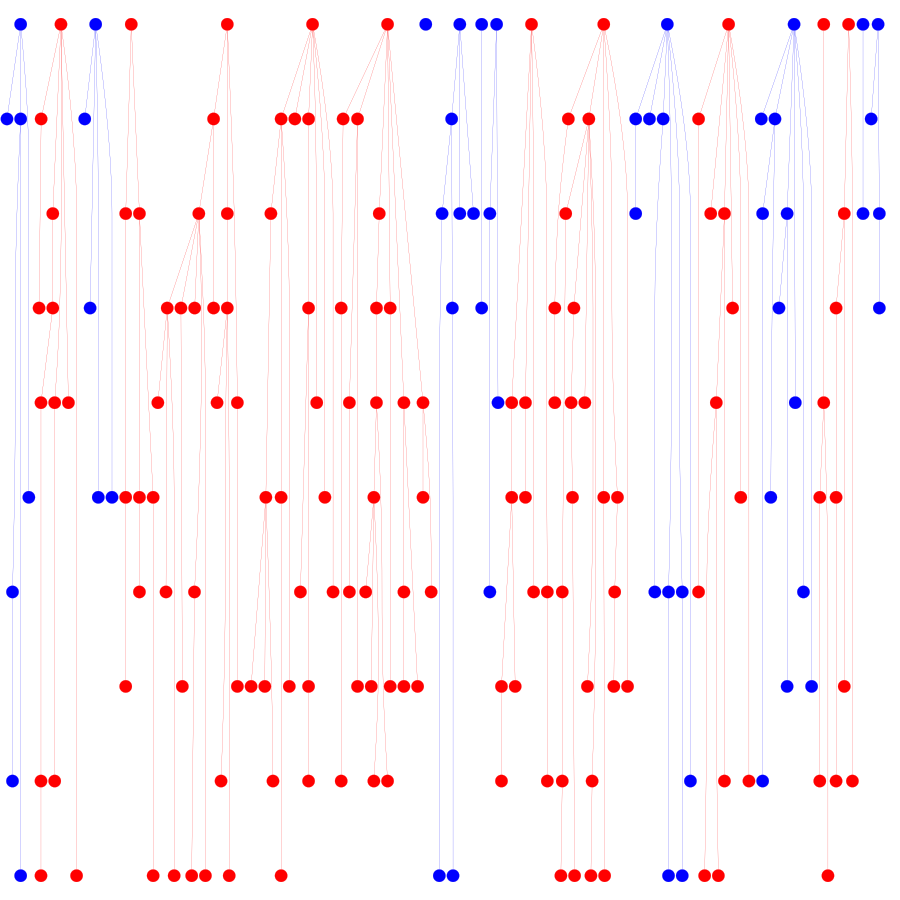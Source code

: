 graph genealogy {
graph [nodesep = 0.1];
graph [ranksep = 1];
graph [ratio = fill];
graph [size = 6];
node [style = filled];
node [shape = point];
node [width = 1];
node [height = 1];
edge [penwidth = 1];
"0:0" [ label="2" color="#0000FF"];
"0:0" -- "1:1" [ color="#0000FF"];
"0:0" -- "1:10" [ color="#0000FF"];
"0:0" -- "5:8" [ color="#0000FF"];
"0:1" [ label="5" color="#FF0000"];
"0:1" -- "1:0" [ color="#FF0000"];
"0:1" -- "2:11" [ color="#FF0000"];
"0:1" -- "4:1" [ color="#FF0000"];
"0:1" -- "4:18" [ color="#FF0000"];
"0:1" -- "9:5" [ color="#FF0000"];
"0:2" [ label="2" color="#0000FF"];
"0:2" -- "1:18" [ color="#0000FF"];
"0:2" -- "3:0" [ color="#0000FF"];
"0:2" -- "5:4" [ color="#0000FF"];
"0:2" -- "5:7" [ color="#0000FF"];
"0:3" [ label="5" color="#FF0000"];
"0:3" -- "2:0" [ color="#FF0000"];
"0:3" -- "2:10" [ color="#FF0000"];
"0:4" [ label="5" color="#FF0000"];
"0:4" -- "1:17" [ color="#FF0000"];
"0:4" -- "2:9" [ color="#FF0000"];
"0:4" -- "4:15" [ color="#FF0000"];
"0:5" [ label="5" color="#FF0000"];
"0:5" -- "1:2" [ color="#FF0000"];
"0:5" -- "1:7" [ color="#FF0000"];
"0:5" -- "1:14" [ color="#FF0000"];
"0:5" -- "4:11" [ color="#FF0000"];
"0:5" -- "5:15" [ color="#FF0000"];
"0:5" -- "6:4" [ color="#FF0000"];
"0:6" [ label="5" color="#FF0000"];
"0:6" -- "1:5" [ color="#FF0000"];
"0:6" -- "1:16" [ color="#FF0000"];
"0:6" -- "2:16" [ color="#FF0000"];
"0:6" -- "3:15" [ color="#FF0000"];
"0:6" -- "4:10" [ color="#FF0000"];
"0:6" -- "4:13" [ color="#FF0000"];
"0:7" [ label="2" color="#0000FF"];
"0:8" [ label="2" color="#0000FF"];
"0:8" -- "1:9" [ color="#0000FF"];
"0:8" -- "2:8" [ color="#0000FF"];
"0:8" -- "2:15" [ color="#0000FF"];
"0:9" [ label="2" color="#0000FF"];
"0:9" -- "3:10" [ color="#0000FF"];
"0:10" [ label="2" color="#0000FF"];
"0:10" -- "2:3" [ color="#0000FF"];
"0:10" -- "4:3" [ color="#0000FF"];
"0:11" [ label="5" color="#FF0000"];
"0:11" -- "4:12" [ color="#FF0000"];
"0:11" -- "4:19" [ color="#FF0000"];
"0:11" -- "6:7" [ color="#FF0000"];
"0:11" -- "6:17" [ color="#FF0000"];
"0:12" [ label="5" color="#FF0000"];
"0:12" -- "1:4" [ color="#FF0000"];
"0:12" -- "1:19" [ color="#FF0000"];
"0:12" -- "5:17" [ color="#FF0000"];
"0:12" -- "5:18" [ color="#FF0000"];
"0:12" -- "7:17" [ color="#FF0000"];
"0:13" [ label="2" color="#0000FF"];
"0:13" -- "1:3" [ color="#0000FF"];
"0:13" -- "1:6" [ color="#0000FF"];
"0:13" -- "1:11" [ color="#0000FF"];
"0:13" -- "6:5" [ color="#0000FF"];
"0:13" -- "6:8" [ color="#0000FF"];
"0:13" -- "8:1" [ color="#0000FF"];
"0:14" [ label="5" color="#FF0000"];
"0:14" -- "1:15" [ color="#FF0000"];
"0:14" -- "2:1" [ color="#FF0000"];
"0:14" -- "2:12" [ color="#FF0000"];
"0:14" -- "3:3" [ color="#FF0000"];
"0:14" -- "5:1" [ color="#FF0000"];
"0:14" -- "8:9" [ color="#FF0000"];
"0:15" [ label="2" color="#0000FF"];
"0:15" -- "1:8" [ color="#0000FF"];
"0:15" -- "1:12" [ color="#0000FF"];
"0:15" -- "2:18" [ color="#0000FF"];
"0:15" -- "4:17" [ color="#0000FF"];
"0:15" -- "6:1" [ color="#0000FF"];
"0:15" -- "7:13" [ color="#0000FF"];
"0:16" [ label="5" color="#FF0000"];
"0:16" -- "4:2" [ color="#FF0000"];
"0:17" [ label="5" color="#FF0000"];
"0:17" -- "2:6" [ color="#FF0000"];
"0:17" -- "8:10" [ color="#FF0000"];
"0:18" [ label="2" color="#0000FF"];
"0:18" -- "2:19" [ color="#0000FF"];
"0:19" [ label="2" color="#0000FF"];
"0:19" -- "1:13" [ color="#0000FF"];
"0:19" -- "2:7" [ color="#0000FF"];
"1:0" [ label="5" color="#FF0000"];
"1:0" -- "3:7" [ color="#FF0000"];
"1:1" [ label="2" color="#0000FF"];
"1:2" [ label="5" color="#FF0000"];
"1:2" -- "2:13" [ color="#FF0000"];
"1:2" -- "5:16" [ color="#FF0000"];
"1:2" -- "7:16" [ color="#FF0000"];
"1:3" [ label="2" color="#0000FF"];
"1:3" -- "2:2" [ color="#0000FF"];
"1:4" [ label="5" color="#FF0000"];
"1:4" -- "3:17" [ color="#FF0000"];
"1:5" [ label="5" color="#FF0000"];
"1:5" -- "3:1" [ color="#FF0000"];
"1:6" [ label="2" color="#0000FF"];
"1:7" [ label="5" color="#FF0000"];
"1:8" [ label="2" color="#0000FF"];
"1:9" [ label="2" color="#0000FF"];
"1:9" -- "2:14" [ color="#0000FF"];
"1:9" -- "3:18" [ color="#0000FF"];
"1:10" [ label="2" color="#0000FF"];
"1:10" -- "6:11" [ color="#0000FF"];
"1:10" -- "9:11" [ color="#0000FF"];
"1:11" [ label="2" color="#0000FF"];
"1:11" -- "6:13" [ color="#0000FF"];
"1:12" [ label="2" color="#0000FF"];
"1:12" -- "2:17" [ color="#0000FF"];
"1:12" -- "5:5" [ color="#0000FF"];
"1:13" [ label="2" color="#0000FF"];
"1:14" [ label="5" color="#FF0000"];
"1:14" -- "3:14" [ color="#FF0000"];
"1:15" [ label="5" color="#FF0000"];
"1:15" -- "6:12" [ color="#FF0000"];
"1:16" [ label="5" color="#FF0000"];
"1:16" -- "4:5" [ color="#FF0000"];
"1:16" -- "7:1" [ color="#FF0000"];
"1:17" [ label="5" color="#FF0000"];
"1:17" -- "2:4" [ color="#FF0000"];
"1:17" -- "3:11" [ color="#FF0000"];
"1:18" [ label="2" color="#0000FF"];
"1:19" [ label="5" color="#FF0000"];
"1:19" -- "2:5" [ color="#FF0000"];
"1:19" -- "3:16" [ color="#FF0000"];
"1:19" -- "4:8" [ color="#FF0000"];
"1:19" -- "7:3" [ color="#FF0000"];
"1:19" -- "8:13" [ color="#FF0000"];
"2:0" [ label="5" color="#FF0000"];
"2:0" -- "5:14" [ color="#FF0000"];
"2:1" [ label="5" color="#FF0000"];
"2:2" [ label="2" color="#0000FF"];
"2:3" [ label="2" color="#0000FF"];
"2:3" -- "6:10" [ color="#0000FF"];
"2:4" [ label="5" color="#FF0000"];
"2:4" -- "3:6" [ color="#FF0000"];
"2:4" -- "3:12" [ color="#FF0000"];
"2:4" -- "3:13" [ color="#FF0000"];
"2:4" -- "6:6" [ color="#FF0000"];
"2:4" -- "9:15" [ color="#FF0000"];
"2:5" [ label="5" color="#FF0000"];
"2:5" -- "6:3" [ color="#FF0000"];
"2:6" [ label="5" color="#FF0000"];
"2:6" -- "3:5" [ color="#FF0000"];
"2:6" -- "7:11" [ color="#FF0000"];
"2:7" [ label="2" color="#0000FF"];
"2:7" -- "3:19" [ color="#0000FF"];
"2:8" [ label="2" color="#0000FF"];
"2:9" [ label="5" color="#FF0000"];
"2:9" -- "3:9" [ color="#FF0000"];
"2:10" [ label="5" color="#FF0000"];
"2:10" -- "5:11" [ color="#FF0000"];
"2:10" -- "5:12" [ color="#FF0000"];
"2:11" [ label="5" color="#FF0000"];
"2:11" -- "3:8" [ color="#FF0000"];
"2:12" [ label="5" color="#FF0000"];
"2:12" -- "4:7" [ color="#FF0000"];
"2:12" -- "8:0" [ color="#FF0000"];
"2:13" [ label="5" color="#FF0000"];
"2:13" -- "5:9" [ color="#FF0000"];
"2:14" [ label="2" color="#0000FF"];
"2:14" -- "9:2" [ color="#0000FF"];
"2:15" [ label="2" color="#0000FF"];
"2:16" [ label="5" color="#FF0000"];
"2:16" -- "3:2" [ color="#FF0000"];
"2:17" [ label="2" color="#0000FF"];
"2:17" -- "8:14" [ color="#0000FF"];
"2:18" [ label="2" color="#0000FF"];
"2:18" -- "3:4" [ color="#0000FF"];
"2:18" -- "7:18" [ color="#0000FF"];
"2:19" [ label="2" color="#0000FF"];
"3:0" [ label="2" color="#0000FF"];
"3:1" [ label="5" color="#FF0000"];
"3:1" -- "8:8" [ color="#FF0000"];
"3:2" [ label="5" color="#FF0000"];
"3:2" -- "4:14" [ color="#FF0000"];
"3:3" [ label="5" color="#FF0000"];
"3:4" [ label="2" color="#0000FF"];
"3:5" [ label="5" color="#FF0000"];
"3:5" -- "5:0" [ color="#FF0000"];
"3:6" [ label="5" color="#FF0000"];
"3:6" -- "4:0" [ color="#FF0000"];
"3:6" -- "6:0" [ color="#FF0000"];
"3:6" -- "9:14" [ color="#FF0000"];
"3:7" [ label="5" color="#FF0000"];
"3:8" [ label="5" color="#FF0000"];
"3:8" -- "4:4" [ color="#FF0000"];
"3:9" [ label="5" color="#FF0000"];
"3:9" -- "4:6" [ color="#FF0000"];
"3:9" -- "8:17" [ color="#FF0000"];
"3:9" -- "9:7" [ color="#FF0000"];
"3:10" [ label="2" color="#0000FF"];
"3:11" [ label="5" color="#FF0000"];
"3:12" [ label="5" color="#FF0000"];
"3:12" -- "7:14" [ color="#FF0000"];
"3:13" [ label="5" color="#FF0000"];
"3:14" [ label="5" color="#FF0000"];
"3:14" -- "6:9" [ color="#FF0000"];
"3:14" -- "7:2" [ color="#FF0000"];
"3:15" [ label="5" color="#FF0000"];
"3:15" -- "7:4" [ color="#FF0000"];
"3:16" [ label="5" color="#FF0000"];
"3:16" -- "4:16" [ color="#FF0000"];
"3:17" [ label="5" color="#FF0000"];
"3:17" -- "4:9" [ color="#FF0000"];
"3:18" [ label="2" color="#0000FF"];
"3:18" -- "9:10" [ color="#0000FF"];
"3:19" [ label="2" color="#0000FF"];
"4:0" [ label="5" color="#FF0000"];
"4:1" [ label="5" color="#FF0000"];
"4:1" -- "8:18" [ color="#FF0000"];
"4:2" [ label="5" color="#FF0000"];
"4:2" -- "5:3" [ color="#FF0000"];
"4:2" -- "9:17" [ color="#FF0000"];
"4:3" [ label="2" color="#0000FF"];
"4:4" [ label="5" color="#FF0000"];
"4:4" -- "8:16" [ color="#FF0000"];
"4:5" [ label="5" color="#FF0000"];
"4:5" -- "6:14" [ color="#FF0000"];
"4:6" [ label="5" color="#FF0000"];
"4:7" [ label="5" color="#FF0000"];
"4:7" -- "9:4" [ color="#FF0000"];
"4:7" -- "9:18" [ color="#FF0000"];
"4:8" [ label="5" color="#FF0000"];
"4:9" [ label="5" color="#FF0000"];
"4:10" [ label="5" color="#FF0000"];
"4:10" -- "6:18" [ color="#FF0000"];
"4:10" -- "7:15" [ color="#FF0000"];
"4:11" [ label="5" color="#FF0000"];
"4:12" [ label="5" color="#FF0000"];
"4:12" -- "5:6" [ color="#FF0000"];
"4:13" [ label="5" color="#FF0000"];
"4:13" -- "5:10" [ color="#FF0000"];
"4:13" -- "6:15" [ color="#FF0000"];
"4:14" [ label="5" color="#FF0000"];
"4:14" -- "5:19" [ color="#FF0000"];
"4:14" -- "8:3" [ color="#FF0000"];
"4:15" [ label="5" color="#FF0000"];
"4:15" -- "7:19" [ color="#FF0000"];
"4:16" [ label="5" color="#FF0000"];
"4:16" -- "5:13" [ color="#FF0000"];
"4:17" [ label="2" color="#0000FF"];
"4:18" [ label="5" color="#FF0000"];
"4:19" [ label="5" color="#FF0000"];
"4:19" -- "5:2" [ color="#FF0000"];
"5:0" [ label="5" color="#FF0000"];
"5:0" -- "8:4" [ color="#FF0000"];
"5:1" [ label="5" color="#FF0000"];
"5:2" [ label="5" color="#FF0000"];
"5:3" [ label="5" color="#FF0000"];
"5:3" -- "8:15" [ color="#FF0000"];
"5:4" [ label="2" color="#0000FF"];
"5:5" [ label="2" color="#0000FF"];
"5:6" [ label="5" color="#FF0000"];
"5:6" -- "7:7" [ color="#FF0000"];
"5:6" -- "7:9" [ color="#FF0000"];
"5:7" [ label="2" color="#0000FF"];
"5:8" [ label="2" color="#0000FF"];
"5:9" [ label="5" color="#FF0000"];
"5:9" -- "7:6" [ color="#FF0000"];
"5:9" -- "7:8" [ color="#FF0000"];
"5:9" -- "8:6" [ color="#FF0000"];
"5:10" [ label="5" color="#FF0000"];
"5:11" [ label="5" color="#FF0000"];
"5:11" -- "6:2" [ color="#FF0000"];
"5:12" [ label="5" color="#FF0000"];
"5:12" -- "9:12" [ color="#FF0000"];
"5:13" [ label="5" color="#FF0000"];
"5:13" -- "9:19" [ color="#FF0000"];
"5:14" [ label="5" color="#FF0000"];
"5:14" -- "7:12" [ color="#FF0000"];
"5:15" [ label="5" color="#FF0000"];
"5:16" [ label="5" color="#FF0000"];
"5:16" -- "9:0" [ color="#FF0000"];
"5:17" [ label="5" color="#FF0000"];
"5:17" -- "9:1" [ color="#FF0000"];
"5:18" [ label="5" color="#FF0000"];
"5:18" -- "6:16" [ color="#FF0000"];
"5:19" [ label="5" color="#FF0000"];
"5:19" -- "6:19" [ color="#FF0000"];
"5:19" -- "7:5" [ color="#FF0000"];
"5:19" -- "8:12" [ color="#FF0000"];
"6:0" [ label="5" color="#FF0000"];
"6:1" [ label="2" color="#0000FF"];
"6:2" [ label="5" color="#FF0000"];
"6:3" [ label="5" color="#FF0000"];
"6:3" -- "8:11" [ color="#FF0000"];
"6:4" [ label="5" color="#FF0000"];
"6:5" [ label="2" color="#0000FF"];
"6:5" -- "9:6" [ color="#0000FF"];
"6:6" [ label="5" color="#FF0000"];
"6:6" -- "9:9" [ color="#FF0000"];
"6:7" [ label="5" color="#FF0000"];
"6:8" [ label="2" color="#0000FF"];
"6:8" -- "9:16" [ color="#0000FF"];
"6:9" [ label="5" color="#FF0000"];
"6:10" [ label="2" color="#0000FF"];
"6:11" [ label="2" color="#0000FF"];
"6:11" -- "8:5" [ color="#0000FF"];
"6:12" [ label="5" color="#FF0000"];
"6:13" [ label="2" color="#0000FF"];
"6:14" [ label="5" color="#FF0000"];
"6:15" [ label="5" color="#FF0000"];
"6:16" [ label="5" color="#FF0000"];
"6:16" -- "7:10" [ color="#FF0000"];
"6:17" [ label="5" color="#FF0000"];
"6:17" -- "8:19" [ color="#FF0000"];
"6:18" [ label="5" color="#FF0000"];
"6:18" -- "7:0" [ color="#FF0000"];
"6:19" [ label="5" color="#FF0000"];
"7:0" [ label="5" color="#FF0000"];
"7:1" [ label="5" color="#FF0000"];
"7:2" [ label="5" color="#FF0000"];
"7:2" -- "8:2" [ color="#FF0000"];
"7:3" [ label="5" color="#FF0000"];
"7:4" [ label="5" color="#FF0000"];
"7:5" [ label="5" color="#FF0000"];
"7:6" [ label="5" color="#FF0000"];
"7:7" [ label="5" color="#FF0000"];
"7:7" -- "8:7" [ color="#FF0000"];
"7:8" [ label="5" color="#FF0000"];
"7:9" [ label="5" color="#FF0000"];
"7:10" [ label="5" color="#FF0000"];
"7:11" [ label="5" color="#FF0000"];
"7:12" [ label="5" color="#FF0000"];
"7:13" [ label="2" color="#0000FF"];
"7:14" [ label="5" color="#FF0000"];
"7:15" [ label="5" color="#FF0000"];
"7:16" [ label="5" color="#FF0000"];
"7:17" [ label="5" color="#FF0000"];
"7:18" [ label="2" color="#0000FF"];
"7:19" [ label="5" color="#FF0000"];
"8:0" [ label="5" color="#FF0000"];
"8:1" [ label="2" color="#0000FF"];
"8:2" [ label="5" color="#FF0000"];
"8:3" [ label="5" color="#FF0000"];
"8:4" [ label="5" color="#FF0000"];
"8:5" [ label="2" color="#0000FF"];
"8:6" [ label="5" color="#FF0000"];
"8:7" [ label="5" color="#FF0000"];
"8:8" [ label="5" color="#FF0000"];
"8:9" [ label="5" color="#FF0000"];
"8:10" [ label="5" color="#FF0000"];
"8:11" [ label="5" color="#FF0000"];
"8:11" -- "9:8" [ color="#FF0000"];
"8:12" [ label="5" color="#FF0000"];
"8:13" [ label="5" color="#FF0000"];
"8:13" -- "9:13" [ color="#FF0000"];
"8:14" [ label="2" color="#0000FF"];
"8:15" [ label="5" color="#FF0000"];
"8:16" [ label="5" color="#FF0000"];
"8:16" -- "9:3" [ color="#FF0000"];
"8:17" [ label="5" color="#FF0000"];
"8:18" [ label="5" color="#FF0000"];
"8:19" [ label="5" color="#FF0000"];
"9:0" [ label="5" color="#FF0000"];
"9:1" [ label="5" color="#FF0000"];
"9:2" [ label="2" color="#0000FF"];
"9:3" [ label="5" color="#FF0000"];
"9:4" [ label="5" color="#FF0000"];
"9:5" [ label="5" color="#FF0000"];
"9:6" [ label="2" color="#0000FF"];
"9:7" [ label="5" color="#FF0000"];
"9:8" [ label="5" color="#FF0000"];
"9:9" [ label="5" color="#FF0000"];
"9:10" [ label="2" color="#0000FF"];
"9:11" [ label="2" color="#0000FF"];
"9:12" [ label="5" color="#FF0000"];
"9:13" [ label="5" color="#FF0000"];
"9:14" [ label="5" color="#FF0000"];
"9:15" [ label="5" color="#FF0000"];
"9:16" [ label="2" color="#0000FF"];
"9:17" [ label="5" color="#FF0000"];
"9:18" [ label="5" color="#FF0000"];
"9:19" [ label="5" color="#FF0000"];
subgraph ranks {
node[style=invis];edge[style=invis];
"rank:0" -- "rank:1" -- "rank:2" -- "rank:3" -- "rank:4" -- "rank:5" -- "rank:6" -- "rank:7" -- "rank:8" -- "rank:9";
}
{rank=same;"rank:0";"0:0";"0:1";"0:2";"0:3";"0:4";"0:5";"0:6";"0:7";"0:8";"0:9";"0:10";"0:11";"0:12";"0:13";"0:14";"0:15";"0:16";"0:17";"0:18";"0:19";};
{rank=same;"rank:1";"1:0";"1:1";"1:2";"1:3";"1:4";"1:5";"1:6";"1:7";"1:8";"1:9";"1:10";"1:11";"1:12";"1:13";"1:14";"1:15";"1:16";"1:17";"1:18";"1:19";};
{rank=same;"rank:2";"2:0";"2:1";"2:2";"2:3";"2:4";"2:5";"2:6";"2:7";"2:8";"2:9";"2:10";"2:11";"2:12";"2:13";"2:14";"2:15";"2:16";"2:17";"2:18";"2:19";};
{rank=same;"rank:3";"3:0";"3:1";"3:2";"3:3";"3:4";"3:5";"3:6";"3:7";"3:8";"3:9";"3:10";"3:11";"3:12";"3:13";"3:14";"3:15";"3:16";"3:17";"3:18";"3:19";};
{rank=same;"rank:4";"4:0";"4:1";"4:2";"4:3";"4:4";"4:5";"4:6";"4:7";"4:8";"4:9";"4:10";"4:11";"4:12";"4:13";"4:14";"4:15";"4:16";"4:17";"4:18";"4:19";};
{rank=same;"rank:5";"5:0";"5:1";"5:2";"5:3";"5:4";"5:5";"5:6";"5:7";"5:8";"5:9";"5:10";"5:11";"5:12";"5:13";"5:14";"5:15";"5:16";"5:17";"5:18";"5:19";};
{rank=same;"rank:6";"6:0";"6:1";"6:2";"6:3";"6:4";"6:5";"6:6";"6:7";"6:8";"6:9";"6:10";"6:11";"6:12";"6:13";"6:14";"6:15";"6:16";"6:17";"6:18";"6:19";};
{rank=same;"rank:7";"7:0";"7:1";"7:2";"7:3";"7:4";"7:5";"7:6";"7:7";"7:8";"7:9";"7:10";"7:11";"7:12";"7:13";"7:14";"7:15";"7:16";"7:17";"7:18";"7:19";};
{rank=same;"rank:8";"8:0";"8:1";"8:2";"8:3";"8:4";"8:5";"8:6";"8:7";"8:8";"8:9";"8:10";"8:11";"8:12";"8:13";"8:14";"8:15";"8:16";"8:17";"8:18";"8:19";};
{rank=same;"rank:9";"9:0";"9:1";"9:2";"9:3";"9:4";"9:5";"9:6";"9:7";"9:8";"9:9";"9:10";"9:11";"9:12";"9:13";"9:14";"9:15";"9:16";"9:17";"9:18";"9:19";};
}
